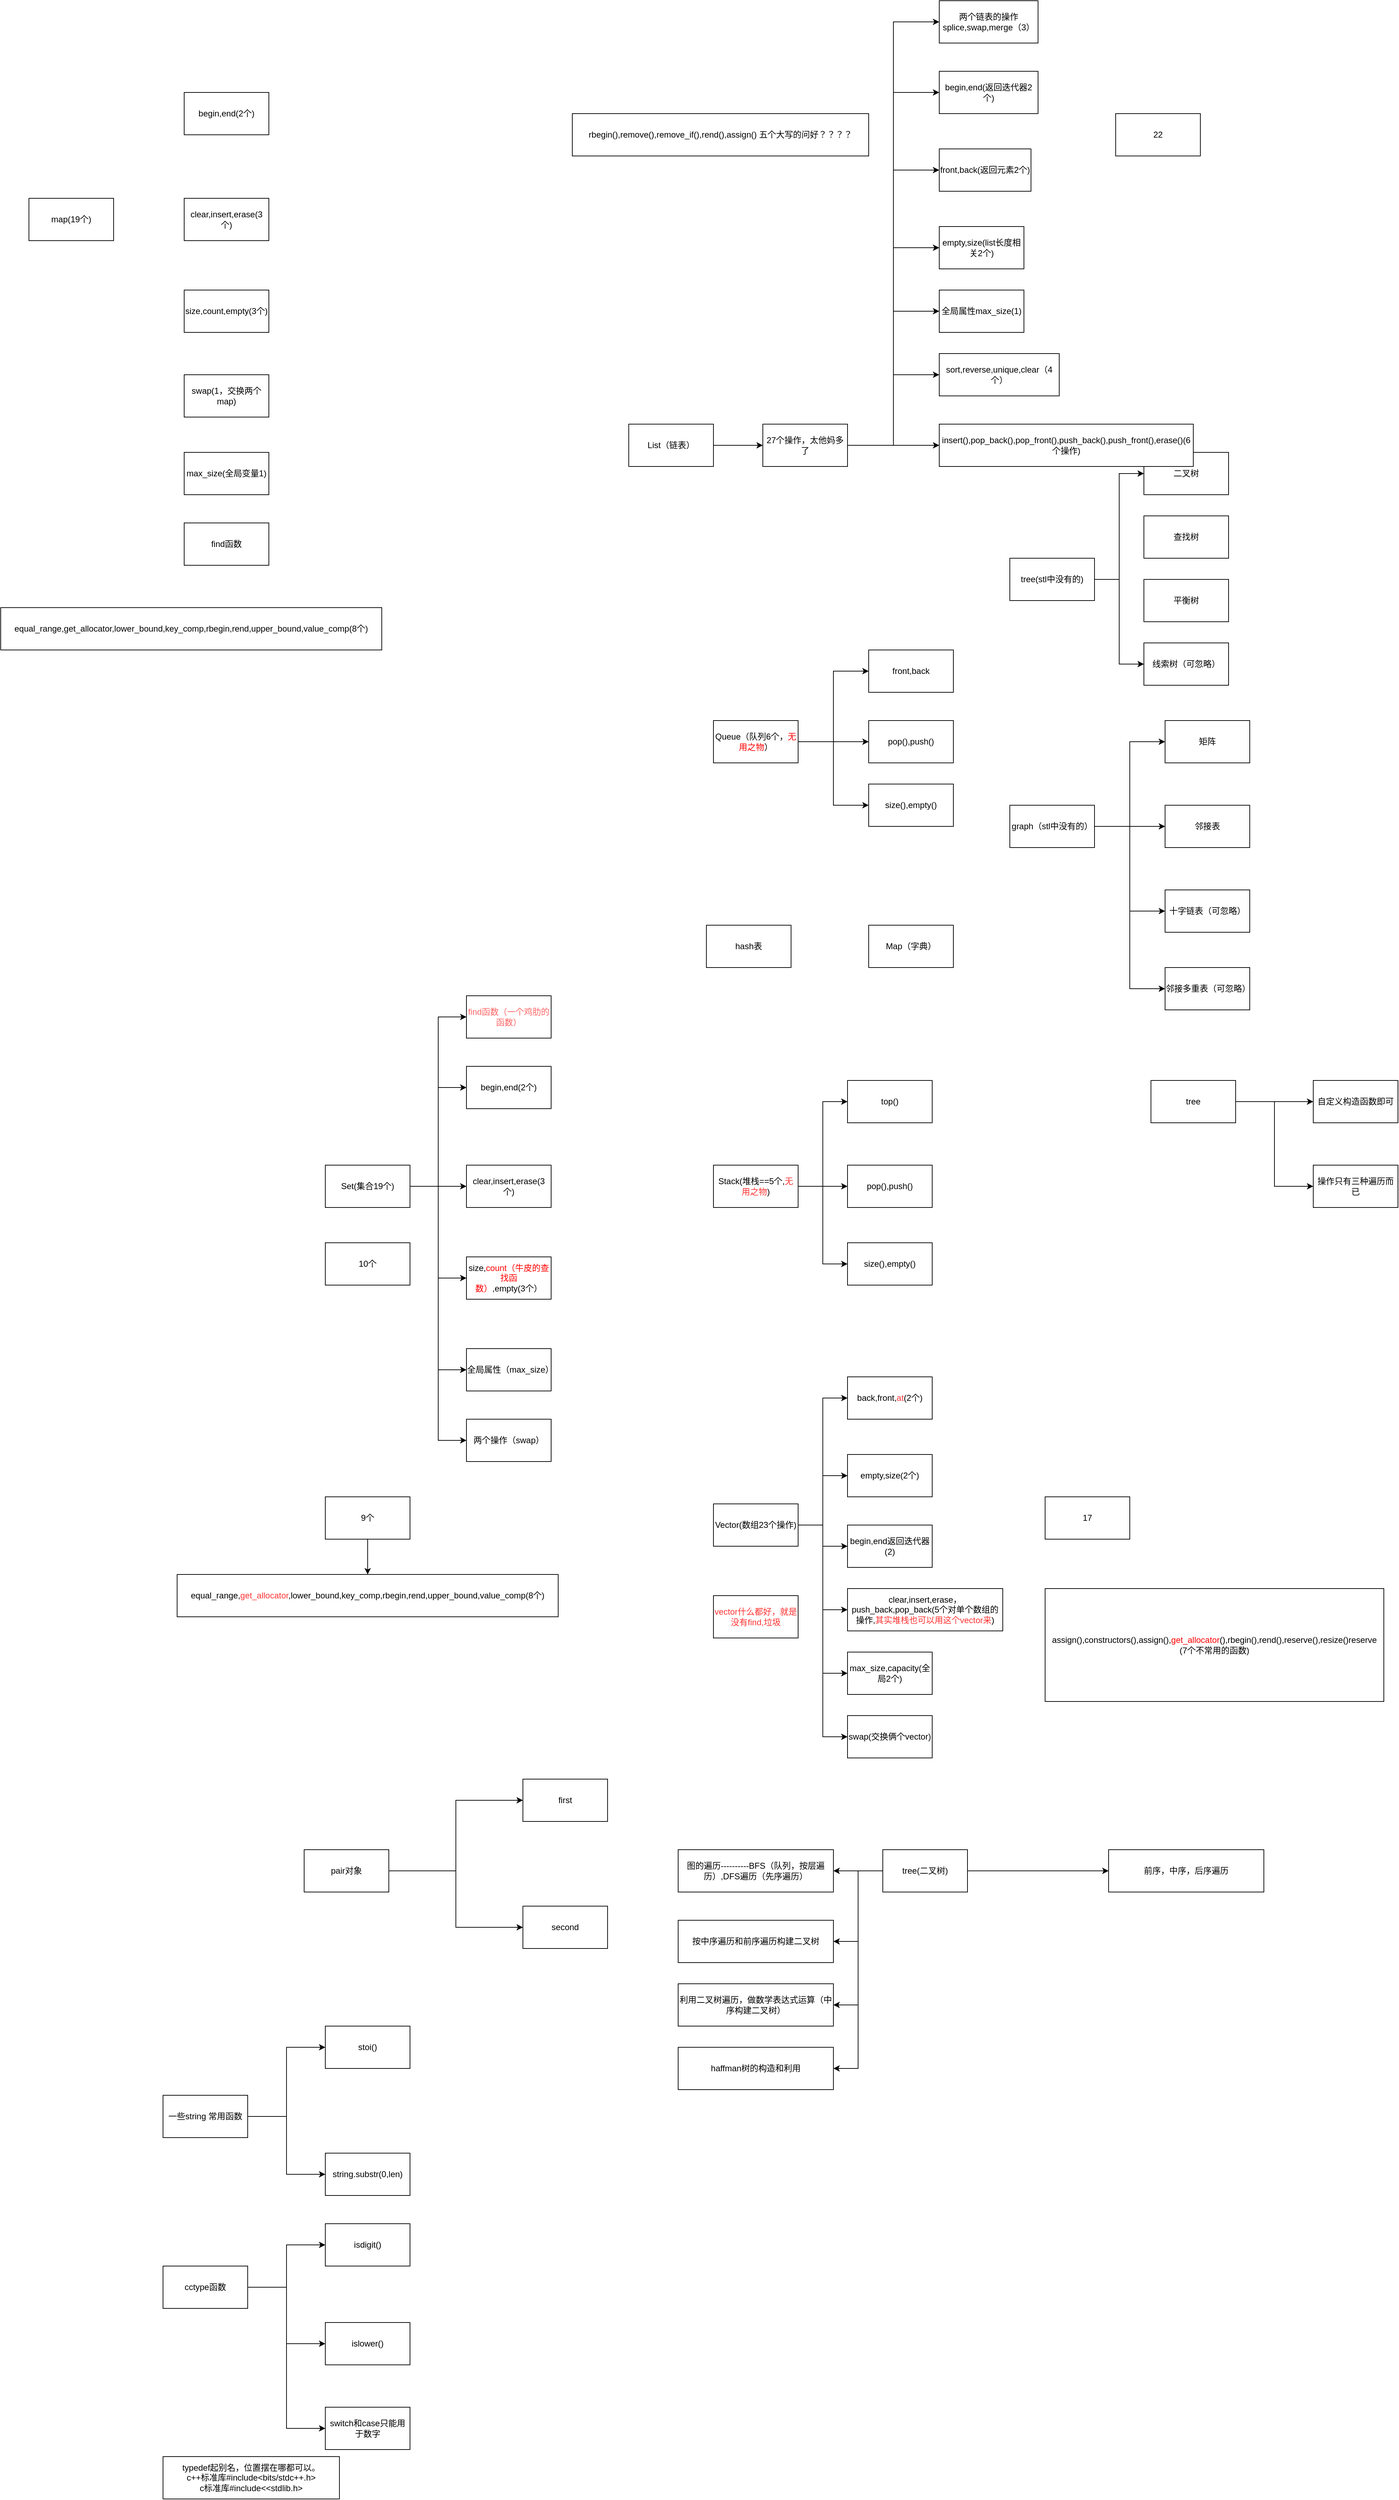 <mxfile version="13.4.4" type="device"><diagram id="gVlWvAo332eSxqDmf4lG" name="Page-1"><mxGraphModel dx="3316" dy="1991" grid="1" gridSize="10" guides="1" tooltips="1" connect="1" arrows="1" fold="1" page="1" pageScale="1" pageWidth="827" pageHeight="1169" math="0" shadow="0"><root><mxCell id="0"/><mxCell id="1" parent="0"/><mxCell id="pJ5S8xMGWyxVG-0Qufig-26" style="edgeStyle=orthogonalEdgeStyle;rounded=0;orthogonalLoop=1;jettySize=auto;html=1;exitX=1;exitY=0.5;exitDx=0;exitDy=0;" parent="1" source="pJ5S8xMGWyxVG-0Qufig-1" target="pJ5S8xMGWyxVG-0Qufig-25" edge="1"><mxGeometry relative="1" as="geometry"/></mxCell><mxCell id="pJ5S8xMGWyxVG-0Qufig-1" value="List（链表）" style="rounded=0;whiteSpace=wrap;html=1;" parent="1" vertex="1"><mxGeometry x="30" y="-30" width="120" height="60" as="geometry"/></mxCell><mxCell id="pJ5S8xMGWyxVG-0Qufig-2" value="Map（字典）" style="rounded=0;whiteSpace=wrap;html=1;" parent="1" vertex="1"><mxGeometry x="370" y="680" width="120" height="60" as="geometry"/></mxCell><mxCell id="pJ5S8xMGWyxVG-0Qufig-21" style="edgeStyle=orthogonalEdgeStyle;rounded=0;orthogonalLoop=1;jettySize=auto;html=1;exitX=1;exitY=0.5;exitDx=0;exitDy=0;entryX=0;entryY=0.5;entryDx=0;entryDy=0;" parent="1" source="pJ5S8xMGWyxVG-0Qufig-3" target="pJ5S8xMGWyxVG-0Qufig-19" edge="1"><mxGeometry relative="1" as="geometry"/></mxCell><mxCell id="pJ5S8xMGWyxVG-0Qufig-22" style="edgeStyle=orthogonalEdgeStyle;rounded=0;orthogonalLoop=1;jettySize=auto;html=1;exitX=1;exitY=0.5;exitDx=0;exitDy=0;" parent="1" source="pJ5S8xMGWyxVG-0Qufig-3" target="pJ5S8xMGWyxVG-0Qufig-20" edge="1"><mxGeometry relative="1" as="geometry"/></mxCell><mxCell id="pJ5S8xMGWyxVG-0Qufig-24" style="edgeStyle=orthogonalEdgeStyle;rounded=0;orthogonalLoop=1;jettySize=auto;html=1;exitX=1;exitY=0.5;exitDx=0;exitDy=0;entryX=0;entryY=0.5;entryDx=0;entryDy=0;" parent="1" source="pJ5S8xMGWyxVG-0Qufig-3" target="pJ5S8xMGWyxVG-0Qufig-23" edge="1"><mxGeometry relative="1" as="geometry"/></mxCell><mxCell id="pJ5S8xMGWyxVG-0Qufig-3" value="Queue（队列6个，&lt;font color=&quot;#ff0000&quot;&gt;无用之物&lt;/font&gt;）" style="rounded=0;whiteSpace=wrap;html=1;" parent="1" vertex="1"><mxGeometry x="150" y="390" width="120" height="60" as="geometry"/></mxCell><mxCell id="pJ5S8xMGWyxVG-0Qufig-51" style="edgeStyle=orthogonalEdgeStyle;rounded=0;orthogonalLoop=1;jettySize=auto;html=1;exitX=1;exitY=0.5;exitDx=0;exitDy=0;entryX=0;entryY=0.5;entryDx=0;entryDy=0;" parent="1" source="pJ5S8xMGWyxVG-0Qufig-4" target="pJ5S8xMGWyxVG-0Qufig-50" edge="1"><mxGeometry relative="1" as="geometry"/></mxCell><mxCell id="pJ5S8xMGWyxVG-0Qufig-53" style="edgeStyle=orthogonalEdgeStyle;rounded=0;orthogonalLoop=1;jettySize=auto;html=1;exitX=1;exitY=0.5;exitDx=0;exitDy=0;entryX=0;entryY=0.5;entryDx=0;entryDy=0;" parent="1" source="pJ5S8xMGWyxVG-0Qufig-4" target="pJ5S8xMGWyxVG-0Qufig-52" edge="1"><mxGeometry relative="1" as="geometry"/></mxCell><mxCell id="pJ5S8xMGWyxVG-0Qufig-55" style="edgeStyle=orthogonalEdgeStyle;rounded=0;orthogonalLoop=1;jettySize=auto;html=1;exitX=1;exitY=0.5;exitDx=0;exitDy=0;entryX=0;entryY=0.5;entryDx=0;entryDy=0;" parent="1" source="pJ5S8xMGWyxVG-0Qufig-4" target="pJ5S8xMGWyxVG-0Qufig-54" edge="1"><mxGeometry relative="1" as="geometry"/></mxCell><mxCell id="pJ5S8xMGWyxVG-0Qufig-57" style="edgeStyle=orthogonalEdgeStyle;rounded=0;orthogonalLoop=1;jettySize=auto;html=1;exitX=1;exitY=0.5;exitDx=0;exitDy=0;entryX=0;entryY=0.5;entryDx=0;entryDy=0;" parent="1" source="pJ5S8xMGWyxVG-0Qufig-4" target="pJ5S8xMGWyxVG-0Qufig-56" edge="1"><mxGeometry relative="1" as="geometry"/></mxCell><mxCell id="pJ5S8xMGWyxVG-0Qufig-59" style="edgeStyle=orthogonalEdgeStyle;rounded=0;orthogonalLoop=1;jettySize=auto;html=1;exitX=1;exitY=0.5;exitDx=0;exitDy=0;entryX=0;entryY=0.5;entryDx=0;entryDy=0;" parent="1" source="pJ5S8xMGWyxVG-0Qufig-4" target="pJ5S8xMGWyxVG-0Qufig-58" edge="1"><mxGeometry relative="1" as="geometry"/></mxCell><mxCell id="pJ5S8xMGWyxVG-0Qufig-63" style="edgeStyle=orthogonalEdgeStyle;rounded=0;orthogonalLoop=1;jettySize=auto;html=1;exitX=1;exitY=0.5;exitDx=0;exitDy=0;entryX=0;entryY=0.5;entryDx=0;entryDy=0;" parent="1" source="pJ5S8xMGWyxVG-0Qufig-4" target="pJ5S8xMGWyxVG-0Qufig-62" edge="1"><mxGeometry relative="1" as="geometry"/></mxCell><mxCell id="pJ5S8xMGWyxVG-0Qufig-4" value="Vector(数组23个操作)" style="rounded=0;whiteSpace=wrap;html=1;" parent="1" vertex="1"><mxGeometry x="150" y="1500" width="120" height="60" as="geometry"/></mxCell><mxCell id="pJ5S8xMGWyxVG-0Qufig-65" style="edgeStyle=orthogonalEdgeStyle;rounded=0;orthogonalLoop=1;jettySize=auto;html=1;exitX=1;exitY=0.5;exitDx=0;exitDy=0;entryX=0;entryY=0.5;entryDx=0;entryDy=0;" parent="1" source="pJ5S8xMGWyxVG-0Qufig-5" target="pJ5S8xMGWyxVG-0Qufig-64" edge="1"><mxGeometry relative="1" as="geometry"/></mxCell><mxCell id="pJ5S8xMGWyxVG-0Qufig-67" style="edgeStyle=orthogonalEdgeStyle;rounded=0;orthogonalLoop=1;jettySize=auto;html=1;exitX=1;exitY=0.5;exitDx=0;exitDy=0;entryX=0;entryY=0.5;entryDx=0;entryDy=0;" parent="1" source="pJ5S8xMGWyxVG-0Qufig-5" target="pJ5S8xMGWyxVG-0Qufig-66" edge="1"><mxGeometry relative="1" as="geometry"/></mxCell><mxCell id="L1IClWidufKlJahjfSF0-2" style="edgeStyle=orthogonalEdgeStyle;rounded=0;orthogonalLoop=1;jettySize=auto;html=1;exitX=1;exitY=0.5;exitDx=0;exitDy=0;entryX=0;entryY=0.5;entryDx=0;entryDy=0;" parent="1" source="pJ5S8xMGWyxVG-0Qufig-5" target="L1IClWidufKlJahjfSF0-1" edge="1"><mxGeometry relative="1" as="geometry"/></mxCell><mxCell id="L1IClWidufKlJahjfSF0-5" style="edgeStyle=orthogonalEdgeStyle;rounded=0;orthogonalLoop=1;jettySize=auto;html=1;exitX=1;exitY=0.5;exitDx=0;exitDy=0;entryX=0;entryY=0.5;entryDx=0;entryDy=0;" parent="1" source="pJ5S8xMGWyxVG-0Qufig-5" target="L1IClWidufKlJahjfSF0-4" edge="1"><mxGeometry relative="1" as="geometry"/></mxCell><mxCell id="L1IClWidufKlJahjfSF0-7" style="edgeStyle=orthogonalEdgeStyle;rounded=0;orthogonalLoop=1;jettySize=auto;html=1;exitX=1;exitY=0.5;exitDx=0;exitDy=0;entryX=0;entryY=0.5;entryDx=0;entryDy=0;" parent="1" source="pJ5S8xMGWyxVG-0Qufig-5" target="L1IClWidufKlJahjfSF0-6" edge="1"><mxGeometry relative="1" as="geometry"/></mxCell><mxCell id="L1IClWidufKlJahjfSF0-20" style="edgeStyle=orthogonalEdgeStyle;rounded=0;orthogonalLoop=1;jettySize=auto;html=1;exitX=1;exitY=0.5;exitDx=0;exitDy=0;entryX=0;entryY=0.5;entryDx=0;entryDy=0;" parent="1" source="pJ5S8xMGWyxVG-0Qufig-5" target="L1IClWidufKlJahjfSF0-19" edge="1"><mxGeometry relative="1" as="geometry"/></mxCell><mxCell id="pJ5S8xMGWyxVG-0Qufig-5" value="Set(集合19个)" style="rounded=0;whiteSpace=wrap;html=1;" parent="1" vertex="1"><mxGeometry x="-400" y="1020" width="120" height="60" as="geometry"/></mxCell><mxCell id="pJ5S8xMGWyxVG-0Qufig-13" style="edgeStyle=orthogonalEdgeStyle;rounded=0;orthogonalLoop=1;jettySize=auto;html=1;exitX=1;exitY=0.5;exitDx=0;exitDy=0;entryX=0;entryY=0.5;entryDx=0;entryDy=0;" parent="1" source="pJ5S8xMGWyxVG-0Qufig-6" target="pJ5S8xMGWyxVG-0Qufig-9" edge="1"><mxGeometry relative="1" as="geometry"/></mxCell><mxCell id="pJ5S8xMGWyxVG-0Qufig-14" style="edgeStyle=orthogonalEdgeStyle;rounded=0;orthogonalLoop=1;jettySize=auto;html=1;exitX=1;exitY=0.5;exitDx=0;exitDy=0;entryX=0;entryY=0.5;entryDx=0;entryDy=0;" parent="1" source="pJ5S8xMGWyxVG-0Qufig-6" target="pJ5S8xMGWyxVG-0Qufig-12" edge="1"><mxGeometry relative="1" as="geometry"/></mxCell><mxCell id="pJ5S8xMGWyxVG-0Qufig-6" value="tree(stl中没有的)" style="rounded=0;whiteSpace=wrap;html=1;" parent="1" vertex="1"><mxGeometry x="570" y="160" width="120" height="60" as="geometry"/></mxCell><mxCell id="pJ5S8xMGWyxVG-0Qufig-17" style="edgeStyle=orthogonalEdgeStyle;rounded=0;orthogonalLoop=1;jettySize=auto;html=1;exitX=1;exitY=0.5;exitDx=0;exitDy=0;entryX=0;entryY=0.5;entryDx=0;entryDy=0;" parent="1" source="pJ5S8xMGWyxVG-0Qufig-7" target="pJ5S8xMGWyxVG-0Qufig-15" edge="1"><mxGeometry relative="1" as="geometry"/></mxCell><mxCell id="pJ5S8xMGWyxVG-0Qufig-18" style="edgeStyle=orthogonalEdgeStyle;rounded=0;orthogonalLoop=1;jettySize=auto;html=1;exitX=1;exitY=0.5;exitDx=0;exitDy=0;" parent="1" source="pJ5S8xMGWyxVG-0Qufig-7" target="pJ5S8xMGWyxVG-0Qufig-16" edge="1"><mxGeometry relative="1" as="geometry"/></mxCell><mxCell id="L1IClWidufKlJahjfSF0-40" style="edgeStyle=orthogonalEdgeStyle;rounded=0;orthogonalLoop=1;jettySize=auto;html=1;exitX=1;exitY=0.5;exitDx=0;exitDy=0;entryX=0;entryY=0.5;entryDx=0;entryDy=0;" parent="1" source="pJ5S8xMGWyxVG-0Qufig-7" target="L1IClWidufKlJahjfSF0-39" edge="1"><mxGeometry relative="1" as="geometry"/></mxCell><mxCell id="L1IClWidufKlJahjfSF0-42" style="edgeStyle=orthogonalEdgeStyle;rounded=0;orthogonalLoop=1;jettySize=auto;html=1;exitX=1;exitY=0.5;exitDx=0;exitDy=0;entryX=0;entryY=0.5;entryDx=0;entryDy=0;" parent="1" source="pJ5S8xMGWyxVG-0Qufig-7" target="L1IClWidufKlJahjfSF0-41" edge="1"><mxGeometry relative="1" as="geometry"/></mxCell><mxCell id="pJ5S8xMGWyxVG-0Qufig-7" value="graph（stl中没有的）" style="rounded=0;whiteSpace=wrap;html=1;" parent="1" vertex="1"><mxGeometry x="570" y="510" width="120" height="60" as="geometry"/></mxCell><mxCell id="pJ5S8xMGWyxVG-0Qufig-8" value="hash表" style="rounded=0;whiteSpace=wrap;html=1;" parent="1" vertex="1"><mxGeometry x="140" y="680" width="120" height="60" as="geometry"/></mxCell><mxCell id="pJ5S8xMGWyxVG-0Qufig-9" value="二叉树" style="rounded=0;whiteSpace=wrap;html=1;" parent="1" vertex="1"><mxGeometry x="760" y="10" width="120" height="60" as="geometry"/></mxCell><mxCell id="pJ5S8xMGWyxVG-0Qufig-10" value="查找树" style="rounded=0;whiteSpace=wrap;html=1;" parent="1" vertex="1"><mxGeometry x="760" y="100" width="120" height="60" as="geometry"/></mxCell><mxCell id="pJ5S8xMGWyxVG-0Qufig-11" value="平衡树" style="rounded=0;whiteSpace=wrap;html=1;" parent="1" vertex="1"><mxGeometry x="760" y="190" width="120" height="60" as="geometry"/></mxCell><mxCell id="pJ5S8xMGWyxVG-0Qufig-12" value="线索树（可忽略）" style="rounded=0;whiteSpace=wrap;html=1;" parent="1" vertex="1"><mxGeometry x="760" y="280" width="120" height="60" as="geometry"/></mxCell><mxCell id="pJ5S8xMGWyxVG-0Qufig-15" value="矩阵" style="rounded=0;whiteSpace=wrap;html=1;" parent="1" vertex="1"><mxGeometry x="790" y="390" width="120" height="60" as="geometry"/></mxCell><mxCell id="pJ5S8xMGWyxVG-0Qufig-16" value="邻接表" style="rounded=0;whiteSpace=wrap;html=1;" parent="1" vertex="1"><mxGeometry x="790" y="510" width="120" height="60" as="geometry"/></mxCell><mxCell id="pJ5S8xMGWyxVG-0Qufig-19" value="front,back" style="rounded=0;whiteSpace=wrap;html=1;" parent="1" vertex="1"><mxGeometry x="370" y="290" width="120" height="60" as="geometry"/></mxCell><mxCell id="pJ5S8xMGWyxVG-0Qufig-20" value="pop(),push()" style="rounded=0;whiteSpace=wrap;html=1;" parent="1" vertex="1"><mxGeometry x="370" y="390" width="120" height="60" as="geometry"/></mxCell><mxCell id="pJ5S8xMGWyxVG-0Qufig-23" value="size(),empty()" style="rounded=0;whiteSpace=wrap;html=1;" parent="1" vertex="1"><mxGeometry x="370" y="480" width="120" height="60" as="geometry"/></mxCell><mxCell id="pJ5S8xMGWyxVG-0Qufig-28" style="edgeStyle=orthogonalEdgeStyle;rounded=0;orthogonalLoop=1;jettySize=auto;html=1;exitX=1;exitY=0.5;exitDx=0;exitDy=0;entryX=0;entryY=0.5;entryDx=0;entryDy=0;" parent="1" source="pJ5S8xMGWyxVG-0Qufig-25" target="pJ5S8xMGWyxVG-0Qufig-27" edge="1"><mxGeometry relative="1" as="geometry"/></mxCell><mxCell id="pJ5S8xMGWyxVG-0Qufig-30" style="edgeStyle=orthogonalEdgeStyle;rounded=0;orthogonalLoop=1;jettySize=auto;html=1;exitX=1;exitY=0.5;exitDx=0;exitDy=0;entryX=0;entryY=0.5;entryDx=0;entryDy=0;" parent="1" source="pJ5S8xMGWyxVG-0Qufig-25" target="pJ5S8xMGWyxVG-0Qufig-29" edge="1"><mxGeometry relative="1" as="geometry"/></mxCell><mxCell id="pJ5S8xMGWyxVG-0Qufig-32" style="edgeStyle=orthogonalEdgeStyle;rounded=0;orthogonalLoop=1;jettySize=auto;html=1;exitX=1;exitY=0.5;exitDx=0;exitDy=0;entryX=0;entryY=0.5;entryDx=0;entryDy=0;" parent="1" source="pJ5S8xMGWyxVG-0Qufig-25" target="pJ5S8xMGWyxVG-0Qufig-31" edge="1"><mxGeometry relative="1" as="geometry"/></mxCell><mxCell id="pJ5S8xMGWyxVG-0Qufig-34" style="edgeStyle=orthogonalEdgeStyle;rounded=0;orthogonalLoop=1;jettySize=auto;html=1;exitX=1;exitY=0.5;exitDx=0;exitDy=0;entryX=0;entryY=0.5;entryDx=0;entryDy=0;" parent="1" source="pJ5S8xMGWyxVG-0Qufig-25" target="pJ5S8xMGWyxVG-0Qufig-33" edge="1"><mxGeometry relative="1" as="geometry"/></mxCell><mxCell id="pJ5S8xMGWyxVG-0Qufig-36" style="edgeStyle=orthogonalEdgeStyle;rounded=0;orthogonalLoop=1;jettySize=auto;html=1;exitX=1;exitY=0.5;exitDx=0;exitDy=0;entryX=0;entryY=0.5;entryDx=0;entryDy=0;" parent="1" source="pJ5S8xMGWyxVG-0Qufig-25" target="pJ5S8xMGWyxVG-0Qufig-35" edge="1"><mxGeometry relative="1" as="geometry"/></mxCell><mxCell id="pJ5S8xMGWyxVG-0Qufig-38" style="edgeStyle=orthogonalEdgeStyle;rounded=0;orthogonalLoop=1;jettySize=auto;html=1;exitX=1;exitY=0.5;exitDx=0;exitDy=0;entryX=0;entryY=0.5;entryDx=0;entryDy=0;" parent="1" source="pJ5S8xMGWyxVG-0Qufig-25" target="pJ5S8xMGWyxVG-0Qufig-37" edge="1"><mxGeometry relative="1" as="geometry"/></mxCell><mxCell id="pJ5S8xMGWyxVG-0Qufig-40" style="edgeStyle=orthogonalEdgeStyle;rounded=0;orthogonalLoop=1;jettySize=auto;html=1;exitX=1;exitY=0.5;exitDx=0;exitDy=0;entryX=0;entryY=0.5;entryDx=0;entryDy=0;" parent="1" source="pJ5S8xMGWyxVG-0Qufig-25" target="pJ5S8xMGWyxVG-0Qufig-39" edge="1"><mxGeometry relative="1" as="geometry"/></mxCell><mxCell id="pJ5S8xMGWyxVG-0Qufig-25" value="27个操作，太他妈多了" style="rounded=0;whiteSpace=wrap;html=1;" parent="1" vertex="1"><mxGeometry x="220" y="-30" width="120" height="60" as="geometry"/></mxCell><mxCell id="pJ5S8xMGWyxVG-0Qufig-27" value="sort,reverse,unique,clear（4个）" style="rounded=0;whiteSpace=wrap;html=1;" parent="1" vertex="1"><mxGeometry x="470" y="-130" width="170" height="60" as="geometry"/></mxCell><mxCell id="pJ5S8xMGWyxVG-0Qufig-29" value="insert(),pop_back(),pop_front(),push_back(),push_front(),erase()(6个操作)" style="rounded=0;whiteSpace=wrap;html=1;" parent="1" vertex="1"><mxGeometry x="470" y="-30" width="360" height="60" as="geometry"/></mxCell><mxCell id="pJ5S8xMGWyxVG-0Qufig-31" value="全局属性max_size(1)" style="rounded=0;whiteSpace=wrap;html=1;" parent="1" vertex="1"><mxGeometry x="470" y="-220" width="120" height="60" as="geometry"/></mxCell><mxCell id="pJ5S8xMGWyxVG-0Qufig-33" value="empty,size(list长度相关2个)" style="rounded=0;whiteSpace=wrap;html=1;" parent="1" vertex="1"><mxGeometry x="470" y="-310" width="120" height="60" as="geometry"/></mxCell><mxCell id="pJ5S8xMGWyxVG-0Qufig-35" value="front,back(返回元素2个)" style="rounded=0;whiteSpace=wrap;html=1;" parent="1" vertex="1"><mxGeometry x="470" y="-420" width="130" height="60" as="geometry"/></mxCell><mxCell id="pJ5S8xMGWyxVG-0Qufig-37" value="begin,end(返回迭代器2个)" style="rounded=0;whiteSpace=wrap;html=1;" parent="1" vertex="1"><mxGeometry x="470" y="-530" width="140" height="60" as="geometry"/></mxCell><mxCell id="pJ5S8xMGWyxVG-0Qufig-39" value="两个链表的操作splice,swap,merge（3）" style="rounded=0;whiteSpace=wrap;html=1;" parent="1" vertex="1"><mxGeometry x="470" y="-630" width="140" height="60" as="geometry"/></mxCell><mxCell id="pJ5S8xMGWyxVG-0Qufig-41" value="22" style="rounded=0;whiteSpace=wrap;html=1;" parent="1" vertex="1"><mxGeometry x="720" y="-470" width="120" height="60" as="geometry"/></mxCell><mxCell id="pJ5S8xMGWyxVG-0Qufig-42" value="rbegin(),remove(),remove_if(),rend(),assign() 五个大写的问好？？？？" style="rounded=0;whiteSpace=wrap;html=1;" parent="1" vertex="1"><mxGeometry x="-50" y="-470" width="420" height="60" as="geometry"/></mxCell><mxCell id="pJ5S8xMGWyxVG-0Qufig-45" style="edgeStyle=orthogonalEdgeStyle;rounded=0;orthogonalLoop=1;jettySize=auto;html=1;exitX=1;exitY=0.5;exitDx=0;exitDy=0;entryX=0;entryY=0.5;entryDx=0;entryDy=0;" parent="1" source="pJ5S8xMGWyxVG-0Qufig-43" target="pJ5S8xMGWyxVG-0Qufig-44" edge="1"><mxGeometry relative="1" as="geometry"/></mxCell><mxCell id="pJ5S8xMGWyxVG-0Qufig-47" style="edgeStyle=orthogonalEdgeStyle;rounded=0;orthogonalLoop=1;jettySize=auto;html=1;exitX=1;exitY=0.5;exitDx=0;exitDy=0;entryX=0;entryY=0.5;entryDx=0;entryDy=0;" parent="1" source="pJ5S8xMGWyxVG-0Qufig-43" target="pJ5S8xMGWyxVG-0Qufig-46" edge="1"><mxGeometry relative="1" as="geometry"/></mxCell><mxCell id="pJ5S8xMGWyxVG-0Qufig-49" style="edgeStyle=orthogonalEdgeStyle;rounded=0;orthogonalLoop=1;jettySize=auto;html=1;exitX=1;exitY=0.5;exitDx=0;exitDy=0;entryX=0;entryY=0.5;entryDx=0;entryDy=0;" parent="1" source="pJ5S8xMGWyxVG-0Qufig-43" target="pJ5S8xMGWyxVG-0Qufig-48" edge="1"><mxGeometry relative="1" as="geometry"/></mxCell><mxCell id="pJ5S8xMGWyxVG-0Qufig-43" value="Stack(堆栈==5个,&lt;font color=&quot;#ff3333&quot;&gt;无用之物&lt;/font&gt;)" style="rounded=0;whiteSpace=wrap;html=1;" parent="1" vertex="1"><mxGeometry x="150" y="1020" width="120" height="60" as="geometry"/></mxCell><mxCell id="pJ5S8xMGWyxVG-0Qufig-44" value="top()" style="rounded=0;whiteSpace=wrap;html=1;" parent="1" vertex="1"><mxGeometry x="340" y="900" width="120" height="60" as="geometry"/></mxCell><mxCell id="pJ5S8xMGWyxVG-0Qufig-46" value="pop(),push()" style="rounded=0;whiteSpace=wrap;html=1;" parent="1" vertex="1"><mxGeometry x="340" y="1020" width="120" height="60" as="geometry"/></mxCell><mxCell id="pJ5S8xMGWyxVG-0Qufig-48" value="size(),empty()" style="rounded=0;whiteSpace=wrap;html=1;" parent="1" vertex="1"><mxGeometry x="340" y="1130" width="120" height="60" as="geometry"/></mxCell><mxCell id="pJ5S8xMGWyxVG-0Qufig-50" value="back,front,&lt;font color=&quot;#ff3333&quot;&gt;at&lt;/font&gt;(2个)" style="rounded=0;whiteSpace=wrap;html=1;" parent="1" vertex="1"><mxGeometry x="340" y="1320" width="120" height="60" as="geometry"/></mxCell><mxCell id="pJ5S8xMGWyxVG-0Qufig-52" value="empty,size(2个)" style="rounded=0;whiteSpace=wrap;html=1;" parent="1" vertex="1"><mxGeometry x="340" y="1430" width="120" height="60" as="geometry"/></mxCell><mxCell id="pJ5S8xMGWyxVG-0Qufig-54" value="begin,end返回迭代器(2)" style="rounded=0;whiteSpace=wrap;html=1;" parent="1" vertex="1"><mxGeometry x="340" y="1530" width="120" height="60" as="geometry"/></mxCell><mxCell id="pJ5S8xMGWyxVG-0Qufig-56" value="clear,insert,erase，push_back,pop_back(5个对单个数组的操作,&lt;font color=&quot;#ff3333&quot;&gt;其实堆栈也可以用这个vector来&lt;/font&gt;)" style="rounded=0;whiteSpace=wrap;html=1;" parent="1" vertex="1"><mxGeometry x="340" y="1620" width="220" height="60" as="geometry"/></mxCell><mxCell id="pJ5S8xMGWyxVG-0Qufig-58" value="max_size,capacity(全局2个)" style="rounded=0;whiteSpace=wrap;html=1;" parent="1" vertex="1"><mxGeometry x="340" y="1710" width="120" height="60" as="geometry"/></mxCell><mxCell id="pJ5S8xMGWyxVG-0Qufig-60" value="17" style="rounded=0;whiteSpace=wrap;html=1;" parent="1" vertex="1"><mxGeometry x="620" y="1490" width="120" height="60" as="geometry"/></mxCell><mxCell id="pJ5S8xMGWyxVG-0Qufig-61" value="assign(),constructors(),assign(),&lt;font color=&quot;#ff0000&quot;&gt;get_allocator&lt;/font&gt;(),rbegin(),rend(),reserve(),resize()reserve&lt;br&gt;(7个不常用的函数)" style="rounded=0;whiteSpace=wrap;html=1;" parent="1" vertex="1"><mxGeometry x="620" y="1620" width="480" height="160" as="geometry"/></mxCell><mxCell id="pJ5S8xMGWyxVG-0Qufig-62" value="swap(交换俩个vector)" style="rounded=0;whiteSpace=wrap;html=1;" parent="1" vertex="1"><mxGeometry x="340" y="1800" width="120" height="60" as="geometry"/></mxCell><mxCell id="pJ5S8xMGWyxVG-0Qufig-64" value="begin,end(2个)" style="rounded=0;whiteSpace=wrap;html=1;" parent="1" vertex="1"><mxGeometry x="-200" y="880" width="120" height="60" as="geometry"/></mxCell><mxCell id="pJ5S8xMGWyxVG-0Qufig-66" value="clear,insert,erase(3个)" style="rounded=0;whiteSpace=wrap;html=1;" parent="1" vertex="1"><mxGeometry x="-200" y="1020" width="120" height="60" as="geometry"/></mxCell><mxCell id="L1IClWidufKlJahjfSF0-1" value="size,&lt;font color=&quot;#ff0000&quot;&gt;count（牛皮的查找函数）&lt;/font&gt;,empty(3个）" style="rounded=0;whiteSpace=wrap;html=1;" parent="1" vertex="1"><mxGeometry x="-200" y="1150" width="120" height="60" as="geometry"/></mxCell><mxCell id="L1IClWidufKlJahjfSF0-3" value="10个" style="rounded=0;whiteSpace=wrap;html=1;" parent="1" vertex="1"><mxGeometry x="-400" y="1130" width="120" height="60" as="geometry"/></mxCell><mxCell id="L1IClWidufKlJahjfSF0-4" value="全局属性（max_size）" style="rounded=0;whiteSpace=wrap;html=1;" parent="1" vertex="1"><mxGeometry x="-200" y="1280" width="120" height="60" as="geometry"/></mxCell><mxCell id="L1IClWidufKlJahjfSF0-6" value="两个操作（swap）" style="rounded=0;whiteSpace=wrap;html=1;" parent="1" vertex="1"><mxGeometry x="-200" y="1380" width="120" height="60" as="geometry"/></mxCell><mxCell id="L1IClWidufKlJahjfSF0-10" style="edgeStyle=orthogonalEdgeStyle;rounded=0;orthogonalLoop=1;jettySize=auto;html=1;exitX=0.5;exitY=1;exitDx=0;exitDy=0;" parent="1" source="L1IClWidufKlJahjfSF0-8" target="L1IClWidufKlJahjfSF0-9" edge="1"><mxGeometry relative="1" as="geometry"/></mxCell><mxCell id="L1IClWidufKlJahjfSF0-8" value="9个" style="rounded=0;whiteSpace=wrap;html=1;" parent="1" vertex="1"><mxGeometry x="-400" y="1490" width="120" height="60" as="geometry"/></mxCell><mxCell id="L1IClWidufKlJahjfSF0-9" value="equal_range,&lt;font color=&quot;#ff3333&quot;&gt;get_allocator&lt;/font&gt;,lower_bound,key_comp,rbegin,rend,upper_bound,value_comp(8个)" style="rounded=0;whiteSpace=wrap;html=1;" parent="1" vertex="1"><mxGeometry x="-610" y="1600" width="540" height="60" as="geometry"/></mxCell><mxCell id="L1IClWidufKlJahjfSF0-11" value="map(19个)" style="rounded=0;whiteSpace=wrap;html=1;" parent="1" vertex="1"><mxGeometry x="-820" y="-350" width="120" height="60" as="geometry"/></mxCell><mxCell id="L1IClWidufKlJahjfSF0-12" value="begin,end(2个)" style="rounded=0;whiteSpace=wrap;html=1;" parent="1" vertex="1"><mxGeometry x="-600" y="-500" width="120" height="60" as="geometry"/></mxCell><mxCell id="L1IClWidufKlJahjfSF0-13" value="clear,insert,erase(3个)" style="rounded=0;whiteSpace=wrap;html=1;" parent="1" vertex="1"><mxGeometry x="-600" y="-350" width="120" height="60" as="geometry"/></mxCell><mxCell id="L1IClWidufKlJahjfSF0-14" value="size,count,empty(3个)" style="rounded=0;whiteSpace=wrap;html=1;" parent="1" vertex="1"><mxGeometry x="-600" y="-220" width="120" height="60" as="geometry"/></mxCell><mxCell id="L1IClWidufKlJahjfSF0-15" value="swap(1，交换两个map)" style="rounded=0;whiteSpace=wrap;html=1;" parent="1" vertex="1"><mxGeometry x="-600" y="-100" width="120" height="60" as="geometry"/></mxCell><mxCell id="L1IClWidufKlJahjfSF0-16" value="max_size(全局变量1)" style="rounded=0;whiteSpace=wrap;html=1;" parent="1" vertex="1"><mxGeometry x="-600" y="10" width="120" height="60" as="geometry"/></mxCell><mxCell id="L1IClWidufKlJahjfSF0-18" value="find函数" style="rounded=0;whiteSpace=wrap;html=1;" parent="1" vertex="1"><mxGeometry x="-600" y="110" width="120" height="60" as="geometry"/></mxCell><mxCell id="L1IClWidufKlJahjfSF0-19" value="&lt;font color=&quot;#ff6666&quot;&gt;find函数（一个鸡肋的函数）&lt;/font&gt;" style="rounded=0;whiteSpace=wrap;html=1;" parent="1" vertex="1"><mxGeometry x="-200" y="780" width="120" height="60" as="geometry"/></mxCell><mxCell id="L1IClWidufKlJahjfSF0-21" value="equal_range,get_allocator,lower_bound,key_comp,rbegin,rend,upper_bound,value_comp(8个)" style="rounded=0;whiteSpace=wrap;html=1;" parent="1" vertex="1"><mxGeometry x="-860" y="230" width="540" height="60" as="geometry"/></mxCell><mxCell id="L1IClWidufKlJahjfSF0-22" value="&lt;font color=&quot;#ff3333&quot;&gt;vector什么都好，就是没有find,垃圾&lt;/font&gt;" style="rounded=0;whiteSpace=wrap;html=1;" parent="1" vertex="1"><mxGeometry x="150" y="1630" width="120" height="60" as="geometry"/></mxCell><mxCell id="L1IClWidufKlJahjfSF0-25" style="edgeStyle=orthogonalEdgeStyle;rounded=0;orthogonalLoop=1;jettySize=auto;html=1;exitX=1;exitY=0.5;exitDx=0;exitDy=0;entryX=0;entryY=0.5;entryDx=0;entryDy=0;" parent="1" source="L1IClWidufKlJahjfSF0-23" target="L1IClWidufKlJahjfSF0-24" edge="1"><mxGeometry relative="1" as="geometry"/></mxCell><mxCell id="L1IClWidufKlJahjfSF0-27" style="edgeStyle=orthogonalEdgeStyle;rounded=0;orthogonalLoop=1;jettySize=auto;html=1;exitX=1;exitY=0.5;exitDx=0;exitDy=0;entryX=0;entryY=0.5;entryDx=0;entryDy=0;" parent="1" source="L1IClWidufKlJahjfSF0-23" target="L1IClWidufKlJahjfSF0-26" edge="1"><mxGeometry relative="1" as="geometry"/></mxCell><mxCell id="L1IClWidufKlJahjfSF0-23" value="pair对象" style="rounded=0;whiteSpace=wrap;html=1;" parent="1" vertex="1"><mxGeometry x="-430" y="1990" width="120" height="60" as="geometry"/></mxCell><mxCell id="L1IClWidufKlJahjfSF0-24" value="first" style="rounded=0;whiteSpace=wrap;html=1;" parent="1" vertex="1"><mxGeometry x="-120" y="1890" width="120" height="60" as="geometry"/></mxCell><mxCell id="L1IClWidufKlJahjfSF0-26" value="second" style="rounded=0;whiteSpace=wrap;html=1;" parent="1" vertex="1"><mxGeometry x="-120" y="2070" width="120" height="60" as="geometry"/></mxCell><mxCell id="L1IClWidufKlJahjfSF0-30" style="edgeStyle=orthogonalEdgeStyle;rounded=0;orthogonalLoop=1;jettySize=auto;html=1;exitX=1;exitY=0.5;exitDx=0;exitDy=0;entryX=0;entryY=0.5;entryDx=0;entryDy=0;" parent="1" source="L1IClWidufKlJahjfSF0-28" target="L1IClWidufKlJahjfSF0-29" edge="1"><mxGeometry relative="1" as="geometry"/></mxCell><mxCell id="L1IClWidufKlJahjfSF0-33" style="edgeStyle=orthogonalEdgeStyle;rounded=0;orthogonalLoop=1;jettySize=auto;html=1;exitX=0;exitY=0.5;exitDx=0;exitDy=0;entryX=1;entryY=0.5;entryDx=0;entryDy=0;" parent="1" source="L1IClWidufKlJahjfSF0-28" target="L1IClWidufKlJahjfSF0-31" edge="1"><mxGeometry relative="1" as="geometry"/></mxCell><mxCell id="L1IClWidufKlJahjfSF0-34" style="edgeStyle=orthogonalEdgeStyle;rounded=0;orthogonalLoop=1;jettySize=auto;html=1;exitX=0;exitY=0.5;exitDx=0;exitDy=0;entryX=1;entryY=0.5;entryDx=0;entryDy=0;" parent="1" source="L1IClWidufKlJahjfSF0-28" target="L1IClWidufKlJahjfSF0-32" edge="1"><mxGeometry relative="1" as="geometry"/></mxCell><mxCell id="L1IClWidufKlJahjfSF0-36" style="edgeStyle=orthogonalEdgeStyle;rounded=0;orthogonalLoop=1;jettySize=auto;html=1;exitX=0;exitY=0.5;exitDx=0;exitDy=0;entryX=1;entryY=0.5;entryDx=0;entryDy=0;" parent="1" source="L1IClWidufKlJahjfSF0-28" target="L1IClWidufKlJahjfSF0-35" edge="1"><mxGeometry relative="1" as="geometry"/></mxCell><mxCell id="L1IClWidufKlJahjfSF0-38" style="edgeStyle=orthogonalEdgeStyle;rounded=0;orthogonalLoop=1;jettySize=auto;html=1;exitX=0;exitY=0.5;exitDx=0;exitDy=0;entryX=1;entryY=0.5;entryDx=0;entryDy=0;" parent="1" source="L1IClWidufKlJahjfSF0-28" target="L1IClWidufKlJahjfSF0-37" edge="1"><mxGeometry relative="1" as="geometry"/></mxCell><mxCell id="L1IClWidufKlJahjfSF0-28" value="tree(二叉树)" style="rounded=0;whiteSpace=wrap;html=1;" parent="1" vertex="1"><mxGeometry x="390" y="1990" width="120" height="60" as="geometry"/></mxCell><mxCell id="L1IClWidufKlJahjfSF0-29" value="前序，中序，后序遍历" style="rounded=0;whiteSpace=wrap;html=1;" parent="1" vertex="1"><mxGeometry x="710" y="1990" width="220" height="60" as="geometry"/></mxCell><mxCell id="L1IClWidufKlJahjfSF0-31" value="图的遍历----------BFS（队列，按层遍历）,DFS遍历（先序遍历）" style="rounded=0;whiteSpace=wrap;html=1;" parent="1" vertex="1"><mxGeometry x="100" y="1990" width="220" height="60" as="geometry"/></mxCell><mxCell id="L1IClWidufKlJahjfSF0-32" value="按中序遍历和前序遍历构建二叉树" style="rounded=0;whiteSpace=wrap;html=1;" parent="1" vertex="1"><mxGeometry x="100" y="2090" width="220" height="60" as="geometry"/></mxCell><mxCell id="L1IClWidufKlJahjfSF0-35" value="利用二叉树遍历，做数学表达式运算（中序构建二叉树）" style="rounded=0;whiteSpace=wrap;html=1;" parent="1" vertex="1"><mxGeometry x="100" y="2180" width="220" height="60" as="geometry"/></mxCell><mxCell id="L1IClWidufKlJahjfSF0-37" value="haffman树的构造和利用" style="rounded=0;whiteSpace=wrap;html=1;" parent="1" vertex="1"><mxGeometry x="100" y="2270" width="220" height="60" as="geometry"/></mxCell><mxCell id="L1IClWidufKlJahjfSF0-39" value="十字链表（可忽略）" style="rounded=0;whiteSpace=wrap;html=1;" parent="1" vertex="1"><mxGeometry x="790" y="630" width="120" height="60" as="geometry"/></mxCell><mxCell id="L1IClWidufKlJahjfSF0-41" value="邻接多重表（可忽略）" style="rounded=0;whiteSpace=wrap;html=1;" parent="1" vertex="1"><mxGeometry x="790" y="740" width="120" height="60" as="geometry"/></mxCell><mxCell id="_JqNbbEsRQ6ez421AAjz-5" style="edgeStyle=orthogonalEdgeStyle;rounded=0;orthogonalLoop=1;jettySize=auto;html=1;exitX=1;exitY=0.5;exitDx=0;exitDy=0;entryX=0;entryY=0.5;entryDx=0;entryDy=0;" parent="1" source="_JqNbbEsRQ6ez421AAjz-1" target="_JqNbbEsRQ6ez421AAjz-3" edge="1"><mxGeometry relative="1" as="geometry"/></mxCell><mxCell id="_JqNbbEsRQ6ez421AAjz-7" style="edgeStyle=orthogonalEdgeStyle;rounded=0;orthogonalLoop=1;jettySize=auto;html=1;exitX=1;exitY=0.5;exitDx=0;exitDy=0;entryX=0;entryY=0.5;entryDx=0;entryDy=0;" parent="1" source="_JqNbbEsRQ6ez421AAjz-1" target="_JqNbbEsRQ6ez421AAjz-6" edge="1"><mxGeometry relative="1" as="geometry"/></mxCell><mxCell id="_JqNbbEsRQ6ez421AAjz-1" value="一些string 常用函数" style="rounded=0;whiteSpace=wrap;html=1;" parent="1" vertex="1"><mxGeometry x="-630" y="2338" width="120" height="60" as="geometry"/></mxCell><mxCell id="_JqNbbEsRQ6ez421AAjz-9" style="edgeStyle=orthogonalEdgeStyle;rounded=0;orthogonalLoop=1;jettySize=auto;html=1;exitX=1;exitY=0.5;exitDx=0;exitDy=0;entryX=0;entryY=0.5;entryDx=0;entryDy=0;" parent="1" source="_JqNbbEsRQ6ez421AAjz-2" target="_JqNbbEsRQ6ez421AAjz-8" edge="1"><mxGeometry relative="1" as="geometry"/></mxCell><mxCell id="_JqNbbEsRQ6ez421AAjz-11" style="edgeStyle=orthogonalEdgeStyle;rounded=0;orthogonalLoop=1;jettySize=auto;html=1;exitX=1;exitY=0.5;exitDx=0;exitDy=0;entryX=0;entryY=0.5;entryDx=0;entryDy=0;" parent="1" source="_JqNbbEsRQ6ez421AAjz-2" target="_JqNbbEsRQ6ez421AAjz-10" edge="1"><mxGeometry relative="1" as="geometry"/></mxCell><mxCell id="_JqNbbEsRQ6ez421AAjz-13" style="edgeStyle=orthogonalEdgeStyle;rounded=0;orthogonalLoop=1;jettySize=auto;html=1;exitX=1;exitY=0.5;exitDx=0;exitDy=0;entryX=0;entryY=0.5;entryDx=0;entryDy=0;" parent="1" source="_JqNbbEsRQ6ez421AAjz-2" target="_JqNbbEsRQ6ez421AAjz-12" edge="1"><mxGeometry relative="1" as="geometry"/></mxCell><mxCell id="_JqNbbEsRQ6ez421AAjz-2" value="cctype函数" style="rounded=0;whiteSpace=wrap;html=1;" parent="1" vertex="1"><mxGeometry x="-630" y="2580" width="120" height="60" as="geometry"/></mxCell><mxCell id="_JqNbbEsRQ6ez421AAjz-3" value="stoi()" style="rounded=0;whiteSpace=wrap;html=1;" parent="1" vertex="1"><mxGeometry x="-400" y="2240" width="120" height="60" as="geometry"/></mxCell><mxCell id="_JqNbbEsRQ6ez421AAjz-6" value="string.substr(0,len)" style="rounded=0;whiteSpace=wrap;html=1;" parent="1" vertex="1"><mxGeometry x="-400" y="2420" width="120" height="60" as="geometry"/></mxCell><mxCell id="_JqNbbEsRQ6ez421AAjz-8" value="isdigit()" style="rounded=0;whiteSpace=wrap;html=1;" parent="1" vertex="1"><mxGeometry x="-400" y="2520" width="120" height="60" as="geometry"/></mxCell><mxCell id="_JqNbbEsRQ6ez421AAjz-10" value="islower()" style="rounded=0;whiteSpace=wrap;html=1;" parent="1" vertex="1"><mxGeometry x="-400" y="2660" width="120" height="60" as="geometry"/></mxCell><mxCell id="_JqNbbEsRQ6ez421AAjz-12" value="switch和case只能用于数字" style="rounded=0;whiteSpace=wrap;html=1;" parent="1" vertex="1"><mxGeometry x="-400" y="2780" width="120" height="60" as="geometry"/></mxCell><mxCell id="_JqNbbEsRQ6ez421AAjz-14" value="typedef起别名，位置摆在哪都可以。&lt;br&gt;c++标准库#include&amp;lt;bits/stdc++.h&amp;gt;&lt;br&gt;c标准库#include&amp;lt;&amp;lt;stdlib.h&amp;gt;&lt;br&gt;" style="rounded=0;whiteSpace=wrap;html=1;" parent="1" vertex="1"><mxGeometry x="-630" y="2850" width="250" height="60" as="geometry"/></mxCell><mxCell id="zpgv59tZBZyZmSXUaDZM-3" style="edgeStyle=orthogonalEdgeStyle;rounded=0;orthogonalLoop=1;jettySize=auto;html=1;exitX=1;exitY=0.5;exitDx=0;exitDy=0;" edge="1" parent="1" source="zpgv59tZBZyZmSXUaDZM-1" target="zpgv59tZBZyZmSXUaDZM-2"><mxGeometry relative="1" as="geometry"/></mxCell><mxCell id="zpgv59tZBZyZmSXUaDZM-5" style="edgeStyle=orthogonalEdgeStyle;rounded=0;orthogonalLoop=1;jettySize=auto;html=1;exitX=1;exitY=0.5;exitDx=0;exitDy=0;entryX=0;entryY=0.5;entryDx=0;entryDy=0;" edge="1" parent="1" source="zpgv59tZBZyZmSXUaDZM-1" target="zpgv59tZBZyZmSXUaDZM-4"><mxGeometry relative="1" as="geometry"/></mxCell><mxCell id="zpgv59tZBZyZmSXUaDZM-1" value="tree" style="rounded=0;whiteSpace=wrap;html=1;" vertex="1" parent="1"><mxGeometry x="770" y="900" width="120" height="60" as="geometry"/></mxCell><mxCell id="zpgv59tZBZyZmSXUaDZM-2" value="自定义构造函数即可" style="rounded=0;whiteSpace=wrap;html=1;" vertex="1" parent="1"><mxGeometry x="1000" y="900" width="120" height="60" as="geometry"/></mxCell><mxCell id="zpgv59tZBZyZmSXUaDZM-4" value="操作只有三种遍历而已" style="rounded=0;whiteSpace=wrap;html=1;" vertex="1" parent="1"><mxGeometry x="1000" y="1020" width="120" height="60" as="geometry"/></mxCell></root></mxGraphModel></diagram></mxfile>